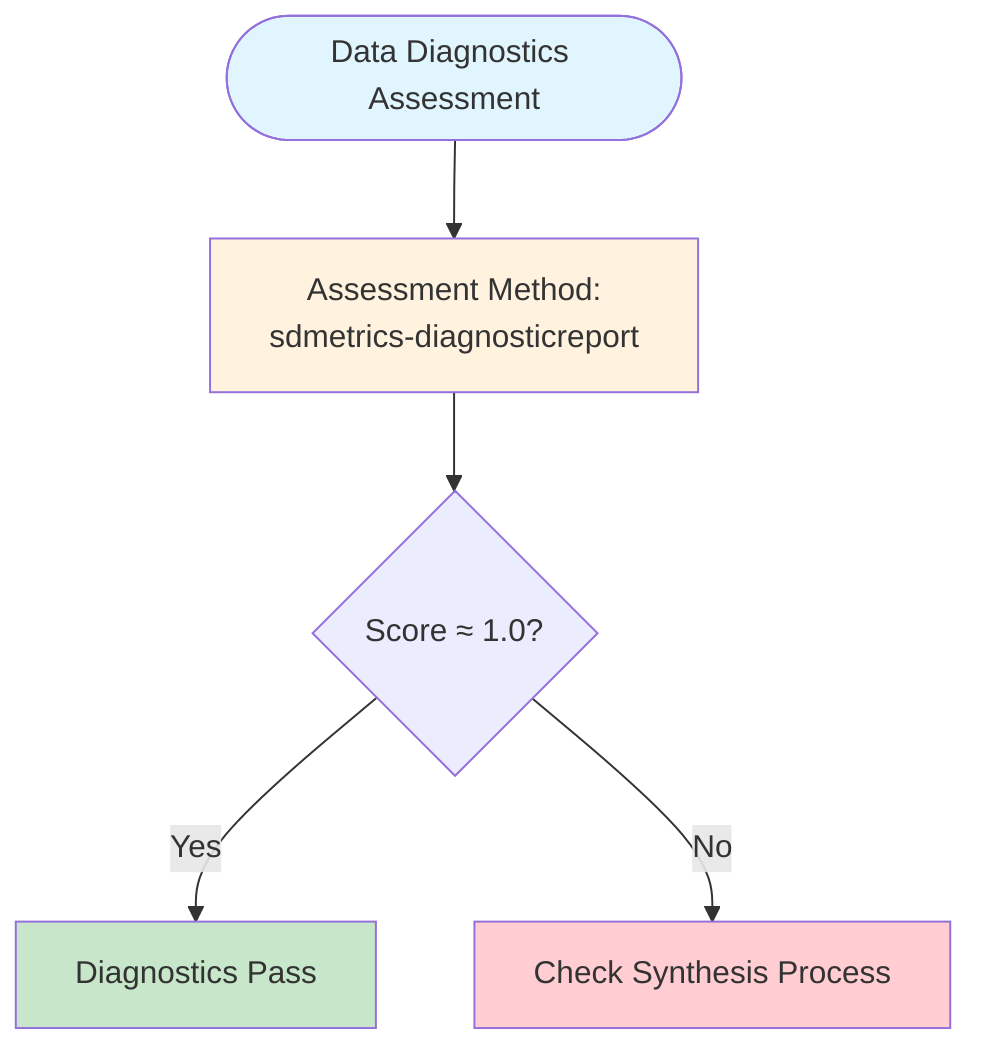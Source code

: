 flowchart TD
    Start([Data Diagnostics Assessment])
    Method[Assessment Method:<br/>sdmetrics-diagnosticreport]
    Check{Score ≈ 1.0?}
    Pass[Diagnostics Pass]
    Fail[Check Synthesis Process]

    Start --> Method
    Method --> Check
    Check -->|Yes| Pass
    Check -->|No| Fail

    style Start fill:#e1f5fe
    style Pass fill:#c8e6c9
    style Fail fill:#ffcdd2
    style Method fill:#fff3e0